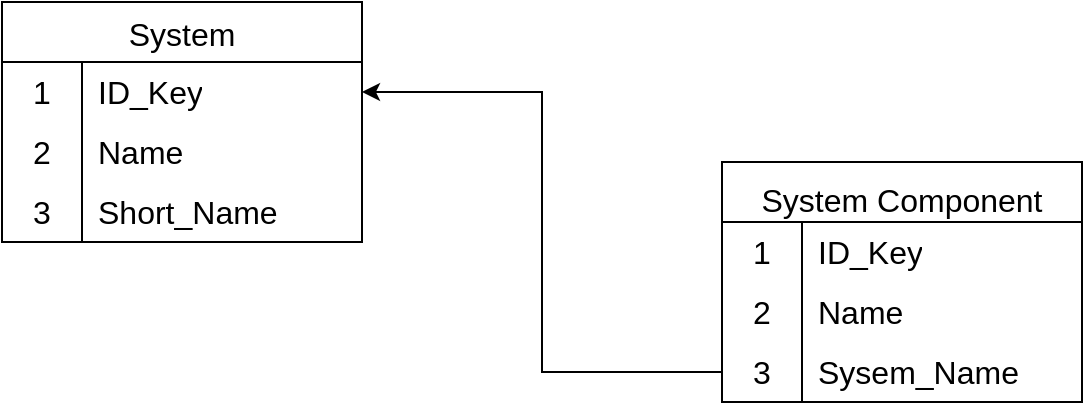 <mxfile version="22.1.21" type="github" pages="3">
  <diagram name="APM Data Model" id="wIgsD3s_dXo_fWHhwunz">
    <mxGraphModel dx="2394" dy="1194" grid="1" gridSize="10" guides="1" tooltips="1" connect="1" arrows="1" fold="1" page="1" pageScale="1" pageWidth="850" pageHeight="1100" math="0" shadow="0">
      <root>
        <mxCell id="0" />
        <mxCell id="1" parent="0" />
        <mxCell id="Kb_-I6i97O1Ipm1srteE-1" value="System" style="shape=table;startSize=30;container=1;collapsible=0;childLayout=tableLayout;fixedRows=1;rowLines=0;fontStyle=0;strokeColor=default;fontSize=16;" vertex="1" parent="1">
          <mxGeometry x="80" y="200" width="180" height="120" as="geometry" />
        </mxCell>
        <mxCell id="Kb_-I6i97O1Ipm1srteE-2" value="" style="shape=tableRow;horizontal=0;startSize=0;swimlaneHead=0;swimlaneBody=0;top=0;left=0;bottom=0;right=0;collapsible=0;dropTarget=0;fillColor=none;points=[[0,0.5],[1,0.5]];portConstraint=eastwest;strokeColor=inherit;fontSize=16;" vertex="1" parent="Kb_-I6i97O1Ipm1srteE-1">
          <mxGeometry y="30" width="180" height="30" as="geometry" />
        </mxCell>
        <mxCell id="Kb_-I6i97O1Ipm1srteE-3" value="1" style="shape=partialRectangle;html=1;whiteSpace=wrap;connectable=0;fillColor=none;top=0;left=0;bottom=0;right=0;overflow=hidden;pointerEvents=1;strokeColor=inherit;fontSize=16;" vertex="1" parent="Kb_-I6i97O1Ipm1srteE-2">
          <mxGeometry width="40" height="30" as="geometry">
            <mxRectangle width="40" height="30" as="alternateBounds" />
          </mxGeometry>
        </mxCell>
        <mxCell id="Kb_-I6i97O1Ipm1srteE-4" value="ID_Key" style="shape=partialRectangle;html=1;whiteSpace=wrap;connectable=0;fillColor=none;top=0;left=0;bottom=0;right=0;align=left;spacingLeft=6;overflow=hidden;strokeColor=inherit;fontSize=16;" vertex="1" parent="Kb_-I6i97O1Ipm1srteE-2">
          <mxGeometry x="40" width="140" height="30" as="geometry">
            <mxRectangle width="140" height="30" as="alternateBounds" />
          </mxGeometry>
        </mxCell>
        <mxCell id="Kb_-I6i97O1Ipm1srteE-5" value="" style="shape=tableRow;horizontal=0;startSize=0;swimlaneHead=0;swimlaneBody=0;top=0;left=0;bottom=0;right=0;collapsible=0;dropTarget=0;fillColor=none;points=[[0,0.5],[1,0.5]];portConstraint=eastwest;strokeColor=inherit;fontSize=16;" vertex="1" parent="Kb_-I6i97O1Ipm1srteE-1">
          <mxGeometry y="60" width="180" height="30" as="geometry" />
        </mxCell>
        <mxCell id="Kb_-I6i97O1Ipm1srteE-6" value="2" style="shape=partialRectangle;html=1;whiteSpace=wrap;connectable=0;fillColor=none;top=0;left=0;bottom=0;right=0;overflow=hidden;strokeColor=inherit;fontSize=16;" vertex="1" parent="Kb_-I6i97O1Ipm1srteE-5">
          <mxGeometry width="40" height="30" as="geometry">
            <mxRectangle width="40" height="30" as="alternateBounds" />
          </mxGeometry>
        </mxCell>
        <mxCell id="Kb_-I6i97O1Ipm1srteE-7" value="Name" style="shape=partialRectangle;html=1;whiteSpace=wrap;connectable=0;fillColor=none;top=0;left=0;bottom=0;right=0;align=left;spacingLeft=6;overflow=hidden;strokeColor=inherit;fontSize=16;" vertex="1" parent="Kb_-I6i97O1Ipm1srteE-5">
          <mxGeometry x="40" width="140" height="30" as="geometry">
            <mxRectangle width="140" height="30" as="alternateBounds" />
          </mxGeometry>
        </mxCell>
        <mxCell id="Kb_-I6i97O1Ipm1srteE-8" value="" style="shape=tableRow;horizontal=0;startSize=0;swimlaneHead=0;swimlaneBody=0;top=0;left=0;bottom=0;right=0;collapsible=0;dropTarget=0;fillColor=none;points=[[0,0.5],[1,0.5]];portConstraint=eastwest;strokeColor=inherit;fontSize=16;" vertex="1" parent="Kb_-I6i97O1Ipm1srteE-1">
          <mxGeometry y="90" width="180" height="30" as="geometry" />
        </mxCell>
        <mxCell id="Kb_-I6i97O1Ipm1srteE-9" value="3" style="shape=partialRectangle;html=1;whiteSpace=wrap;connectable=0;fillColor=none;top=0;left=0;bottom=0;right=0;overflow=hidden;strokeColor=inherit;fontSize=16;" vertex="1" parent="Kb_-I6i97O1Ipm1srteE-8">
          <mxGeometry width="40" height="30" as="geometry">
            <mxRectangle width="40" height="30" as="alternateBounds" />
          </mxGeometry>
        </mxCell>
        <mxCell id="Kb_-I6i97O1Ipm1srteE-10" value="Short_Name" style="shape=partialRectangle;html=1;whiteSpace=wrap;connectable=0;fillColor=none;top=0;left=0;bottom=0;right=0;align=left;spacingLeft=6;overflow=hidden;strokeColor=inherit;fontSize=16;" vertex="1" parent="Kb_-I6i97O1Ipm1srteE-8">
          <mxGeometry x="40" width="140" height="30" as="geometry">
            <mxRectangle width="140" height="30" as="alternateBounds" />
          </mxGeometry>
        </mxCell>
        <mxCell id="Kb_-I6i97O1Ipm1srteE-11" value="System Component" style="shape=table;startSize=30;container=1;collapsible=0;childLayout=tableLayout;fixedRows=1;rowLines=0;fontStyle=0;strokeColor=default;fontSize=16;verticalAlign=bottom;" vertex="1" parent="1">
          <mxGeometry x="440" y="280" width="180" height="120" as="geometry" />
        </mxCell>
        <mxCell id="Kb_-I6i97O1Ipm1srteE-12" value="" style="shape=tableRow;horizontal=0;startSize=0;swimlaneHead=0;swimlaneBody=0;top=0;left=0;bottom=0;right=0;collapsible=0;dropTarget=0;fillColor=none;points=[[0,0.5],[1,0.5]];portConstraint=eastwest;strokeColor=inherit;fontSize=16;" vertex="1" parent="Kb_-I6i97O1Ipm1srteE-11">
          <mxGeometry y="30" width="180" height="30" as="geometry" />
        </mxCell>
        <mxCell id="Kb_-I6i97O1Ipm1srteE-13" value="1" style="shape=partialRectangle;html=1;whiteSpace=wrap;connectable=0;fillColor=none;top=0;left=0;bottom=0;right=0;overflow=hidden;pointerEvents=1;strokeColor=inherit;fontSize=16;" vertex="1" parent="Kb_-I6i97O1Ipm1srteE-12">
          <mxGeometry width="40" height="30" as="geometry">
            <mxRectangle width="40" height="30" as="alternateBounds" />
          </mxGeometry>
        </mxCell>
        <mxCell id="Kb_-I6i97O1Ipm1srteE-14" value="ID_Key" style="shape=partialRectangle;html=1;whiteSpace=wrap;connectable=0;fillColor=none;top=0;left=0;bottom=0;right=0;align=left;spacingLeft=6;overflow=hidden;strokeColor=inherit;fontSize=16;" vertex="1" parent="Kb_-I6i97O1Ipm1srteE-12">
          <mxGeometry x="40" width="140" height="30" as="geometry">
            <mxRectangle width="140" height="30" as="alternateBounds" />
          </mxGeometry>
        </mxCell>
        <mxCell id="Kb_-I6i97O1Ipm1srteE-15" value="" style="shape=tableRow;horizontal=0;startSize=0;swimlaneHead=0;swimlaneBody=0;top=0;left=0;bottom=0;right=0;collapsible=0;dropTarget=0;fillColor=none;points=[[0,0.5],[1,0.5]];portConstraint=eastwest;strokeColor=inherit;fontSize=16;" vertex="1" parent="Kb_-I6i97O1Ipm1srteE-11">
          <mxGeometry y="60" width="180" height="30" as="geometry" />
        </mxCell>
        <mxCell id="Kb_-I6i97O1Ipm1srteE-16" value="2" style="shape=partialRectangle;html=1;whiteSpace=wrap;connectable=0;fillColor=none;top=0;left=0;bottom=0;right=0;overflow=hidden;strokeColor=inherit;fontSize=16;" vertex="1" parent="Kb_-I6i97O1Ipm1srteE-15">
          <mxGeometry width="40" height="30" as="geometry">
            <mxRectangle width="40" height="30" as="alternateBounds" />
          </mxGeometry>
        </mxCell>
        <mxCell id="Kb_-I6i97O1Ipm1srteE-17" value="Name" style="shape=partialRectangle;html=1;whiteSpace=wrap;connectable=0;fillColor=none;top=0;left=0;bottom=0;right=0;align=left;spacingLeft=6;overflow=hidden;strokeColor=inherit;fontSize=16;" vertex="1" parent="Kb_-I6i97O1Ipm1srteE-15">
          <mxGeometry x="40" width="140" height="30" as="geometry">
            <mxRectangle width="140" height="30" as="alternateBounds" />
          </mxGeometry>
        </mxCell>
        <mxCell id="Kb_-I6i97O1Ipm1srteE-18" value="" style="shape=tableRow;horizontal=0;startSize=0;swimlaneHead=0;swimlaneBody=0;top=0;left=0;bottom=0;right=0;collapsible=0;dropTarget=0;fillColor=none;points=[[0,0.5],[1,0.5]];portConstraint=eastwest;strokeColor=inherit;fontSize=16;" vertex="1" parent="Kb_-I6i97O1Ipm1srteE-11">
          <mxGeometry y="90" width="180" height="30" as="geometry" />
        </mxCell>
        <mxCell id="Kb_-I6i97O1Ipm1srteE-19" value="3" style="shape=partialRectangle;html=1;whiteSpace=wrap;connectable=0;fillColor=none;top=0;left=0;bottom=0;right=0;overflow=hidden;strokeColor=inherit;fontSize=16;" vertex="1" parent="Kb_-I6i97O1Ipm1srteE-18">
          <mxGeometry width="40" height="30" as="geometry">
            <mxRectangle width="40" height="30" as="alternateBounds" />
          </mxGeometry>
        </mxCell>
        <mxCell id="Kb_-I6i97O1Ipm1srteE-20" value="Sysem_Name" style="shape=partialRectangle;html=1;whiteSpace=wrap;connectable=0;fillColor=none;top=0;left=0;bottom=0;right=0;align=left;spacingLeft=6;overflow=hidden;strokeColor=inherit;fontSize=16;" vertex="1" parent="Kb_-I6i97O1Ipm1srteE-18">
          <mxGeometry x="40" width="140" height="30" as="geometry">
            <mxRectangle width="140" height="30" as="alternateBounds" />
          </mxGeometry>
        </mxCell>
        <mxCell id="Kb_-I6i97O1Ipm1srteE-21" style="edgeStyle=orthogonalEdgeStyle;rounded=0;orthogonalLoop=1;jettySize=auto;html=1;exitX=0;exitY=0.5;exitDx=0;exitDy=0;entryX=1;entryY=0.5;entryDx=0;entryDy=0;" edge="1" parent="1" source="Kb_-I6i97O1Ipm1srteE-18" target="Kb_-I6i97O1Ipm1srteE-2">
          <mxGeometry relative="1" as="geometry" />
        </mxCell>
      </root>
    </mxGraphModel>
  </diagram>
  <diagram id="uLd-RvkKNundoJZai8Hn" name="ITSM Metamodel">
    <mxGraphModel dx="2394" dy="1194" grid="1" gridSize="10" guides="1" tooltips="1" connect="1" arrows="1" fold="1" page="1" pageScale="1" pageWidth="850" pageHeight="1100" math="0" shadow="0">
      <root>
        <mxCell id="0" />
        <mxCell id="1" parent="0" />
      </root>
    </mxGraphModel>
  </diagram>
  <diagram id="Qn1l6jOzGTtqWUgBHfU9" name="Alert Data Flow">
    <mxGraphModel dx="1651" dy="823" grid="1" gridSize="10" guides="1" tooltips="1" connect="1" arrows="1" fold="1" page="1" pageScale="1" pageWidth="850" pageHeight="1100" math="0" shadow="0">
      <root>
        <mxCell id="0" />
        <mxCell id="1" parent="0" />
        <mxCell id="CmbTC3eDSq80P6prnglM-15" style="rounded=0;orthogonalLoop=1;jettySize=auto;html=1;exitX=1;exitY=0.5;exitDx=0;exitDy=0;entryX=0;entryY=0.5;entryDx=0;entryDy=0;" edge="1" parent="1" source="CmbTC3eDSq80P6prnglM-1" target="CmbTC3eDSq80P6prnglM-6">
          <mxGeometry relative="1" as="geometry" />
        </mxCell>
        <mxCell id="CmbTC3eDSq80P6prnglM-1" value="Kube Altermanager" style="rounded=0;whiteSpace=wrap;html=1;" vertex="1" parent="1">
          <mxGeometry x="40" y="350" width="120" height="60" as="geometry" />
        </mxCell>
        <mxCell id="CmbTC3eDSq80P6prnglM-16" style="rounded=0;orthogonalLoop=1;jettySize=auto;html=1;exitX=1;exitY=0.5;exitDx=0;exitDy=0;entryX=0;entryY=0.5;entryDx=0;entryDy=0;" edge="1" parent="1" source="CmbTC3eDSq80P6prnglM-2" target="CmbTC3eDSq80P6prnglM-6">
          <mxGeometry relative="1" as="geometry" />
        </mxCell>
        <mxCell id="CmbTC3eDSq80P6prnglM-2" value="Azure Monitor" style="rounded=0;whiteSpace=wrap;html=1;" vertex="1" parent="1">
          <mxGeometry x="40" y="410" width="120" height="60" as="geometry" />
        </mxCell>
        <mxCell id="CmbTC3eDSq80P6prnglM-17" style="rounded=0;orthogonalLoop=1;jettySize=auto;html=1;exitX=1;exitY=0.5;exitDx=0;exitDy=0;entryX=0;entryY=0.5;entryDx=0;entryDy=0;" edge="1" parent="1" source="CmbTC3eDSq80P6prnglM-3" target="CmbTC3eDSq80P6prnglM-6">
          <mxGeometry relative="1" as="geometry" />
        </mxCell>
        <mxCell id="CmbTC3eDSq80P6prnglM-3" value="GCP Cloud Monitoring" style="rounded=0;whiteSpace=wrap;html=1;" vertex="1" parent="1">
          <mxGeometry x="40" y="470" width="120" height="60" as="geometry" />
        </mxCell>
        <mxCell id="CmbTC3eDSq80P6prnglM-18" style="rounded=0;orthogonalLoop=1;jettySize=auto;html=1;exitX=1;exitY=0.5;exitDx=0;exitDy=0;entryX=0;entryY=0.5;entryDx=0;entryDy=0;" edge="1" parent="1" source="CmbTC3eDSq80P6prnglM-4" target="CmbTC3eDSq80P6prnglM-6">
          <mxGeometry relative="1" as="geometry" />
        </mxCell>
        <mxCell id="CmbTC3eDSq80P6prnglM-4" value="SAP&amp;nbsp; Monitoring Alerts" style="rounded=0;whiteSpace=wrap;html=1;" vertex="1" parent="1">
          <mxGeometry x="40" y="530" width="120" height="60" as="geometry" />
        </mxCell>
        <mxCell id="CmbTC3eDSq80P6prnglM-20" style="rounded=0;orthogonalLoop=1;jettySize=auto;html=1;exitX=1;exitY=0.5;exitDx=0;exitDy=0;" edge="1" parent="1" source="CmbTC3eDSq80P6prnglM-5">
          <mxGeometry relative="1" as="geometry">
            <mxPoint x="360" y="670" as="targetPoint" />
          </mxGeometry>
        </mxCell>
        <mxCell id="CmbTC3eDSq80P6prnglM-5" value="Network Monitoring Alerts" style="rounded=0;whiteSpace=wrap;html=1;" vertex="1" parent="1">
          <mxGeometry x="40" y="650" width="120" height="60" as="geometry" />
        </mxCell>
        <mxCell id="CmbTC3eDSq80P6prnglM-31" style="edgeStyle=orthogonalEdgeStyle;rounded=0;orthogonalLoop=1;jettySize=auto;html=1;exitX=1;exitY=0.5;exitDx=0;exitDy=0;" edge="1" parent="1" source="CmbTC3eDSq80P6prnglM-6" target="CmbTC3eDSq80P6prnglM-26">
          <mxGeometry relative="1" as="geometry" />
        </mxCell>
        <mxCell id="CmbTC3eDSq80P6prnglM-48" value="Create Ticket" style="edgeLabel;html=1;align=center;verticalAlign=middle;resizable=0;points=[];" vertex="1" connectable="0" parent="CmbTC3eDSq80P6prnglM-31">
          <mxGeometry x="0.117" y="-3" relative="1" as="geometry">
            <mxPoint x="-7" y="-3" as="offset" />
          </mxGeometry>
        </mxCell>
        <mxCell id="CmbTC3eDSq80P6prnglM-6" value="Alert Aggregation&lt;br&gt;&lt;br&gt;(Application Rules)" style="rounded=0;whiteSpace=wrap;html=1;" vertex="1" parent="1">
          <mxGeometry x="360" y="550" width="160" height="240" as="geometry" />
        </mxCell>
        <mxCell id="CmbTC3eDSq80P6prnglM-19" style="rounded=0;orthogonalLoop=1;jettySize=auto;html=1;exitX=1;exitY=0.5;exitDx=0;exitDy=0;entryX=0;entryY=0.5;entryDx=0;entryDy=0;" edge="1" parent="1" source="CmbTC3eDSq80P6prnglM-7" target="CmbTC3eDSq80P6prnglM-6">
          <mxGeometry relative="1" as="geometry" />
        </mxCell>
        <mxCell id="CmbTC3eDSq80P6prnglM-7" value="Network Monitoring Alerts" style="rounded=0;whiteSpace=wrap;html=1;" vertex="1" parent="1">
          <mxGeometry x="40" y="590" width="120" height="60" as="geometry" />
        </mxCell>
        <mxCell id="CmbTC3eDSq80P6prnglM-21" style="rounded=0;orthogonalLoop=1;jettySize=auto;html=1;exitX=1;exitY=0.5;exitDx=0;exitDy=0;entryX=0;entryY=0.5;entryDx=0;entryDy=0;" edge="1" parent="1" source="CmbTC3eDSq80P6prnglM-9" target="CmbTC3eDSq80P6prnglM-6">
          <mxGeometry relative="1" as="geometry" />
        </mxCell>
        <mxCell id="CmbTC3eDSq80P6prnglM-9" value="VMware Alerts" style="rounded=0;whiteSpace=wrap;html=1;" vertex="1" parent="1">
          <mxGeometry x="40" y="710" width="120" height="60" as="geometry" />
        </mxCell>
        <mxCell id="CmbTC3eDSq80P6prnglM-22" style="rounded=0;orthogonalLoop=1;jettySize=auto;html=1;exitX=1;exitY=0.5;exitDx=0;exitDy=0;entryX=0;entryY=0.5;entryDx=0;entryDy=0;" edge="1" parent="1" source="CmbTC3eDSq80P6prnglM-10" target="CmbTC3eDSq80P6prnglM-6">
          <mxGeometry relative="1" as="geometry" />
        </mxCell>
        <mxCell id="CmbTC3eDSq80P6prnglM-10" value="Custom Application Alerts" style="rounded=0;whiteSpace=wrap;html=1;" vertex="1" parent="1">
          <mxGeometry x="40" y="770" width="120" height="60" as="geometry" />
        </mxCell>
        <mxCell id="CmbTC3eDSq80P6prnglM-23" style="rounded=0;orthogonalLoop=1;jettySize=auto;html=1;exitX=1;exitY=0.5;exitDx=0;exitDy=0;entryX=0;entryY=0.5;entryDx=0;entryDy=0;" edge="1" parent="1" source="CmbTC3eDSq80P6prnglM-11" target="CmbTC3eDSq80P6prnglM-6">
          <mxGeometry relative="1" as="geometry" />
        </mxCell>
        <mxCell id="CmbTC3eDSq80P6prnglM-11" value="SIEM Alerts" style="rounded=0;whiteSpace=wrap;html=1;" vertex="1" parent="1">
          <mxGeometry x="40" y="830" width="120" height="60" as="geometry" />
        </mxCell>
        <mxCell id="CmbTC3eDSq80P6prnglM-24" style="rounded=0;orthogonalLoop=1;jettySize=auto;html=1;exitX=1;exitY=0.5;exitDx=0;exitDy=0;entryX=0;entryY=0.5;entryDx=0;entryDy=0;" edge="1" parent="1" source="CmbTC3eDSq80P6prnglM-12" target="CmbTC3eDSq80P6prnglM-6">
          <mxGeometry relative="1" as="geometry" />
        </mxCell>
        <mxCell id="CmbTC3eDSq80P6prnglM-12" value="Storage Alerts" style="rounded=0;whiteSpace=wrap;html=1;" vertex="1" parent="1">
          <mxGeometry x="40" y="890" width="120" height="60" as="geometry" />
        </mxCell>
        <mxCell id="CmbTC3eDSq80P6prnglM-25" style="rounded=0;orthogonalLoop=1;jettySize=auto;html=1;exitX=1;exitY=0.5;exitDx=0;exitDy=0;entryX=0;entryY=0.5;entryDx=0;entryDy=0;" edge="1" parent="1" source="CmbTC3eDSq80P6prnglM-13" target="CmbTC3eDSq80P6prnglM-6">
          <mxGeometry relative="1" as="geometry" />
        </mxCell>
        <mxCell id="CmbTC3eDSq80P6prnglM-13" value="Cost Alerts" style="rounded=0;whiteSpace=wrap;html=1;" vertex="1" parent="1">
          <mxGeometry x="40" y="950" width="120" height="60" as="geometry" />
        </mxCell>
        <mxCell id="CmbTC3eDSq80P6prnglM-37" style="rounded=0;orthogonalLoop=1;jettySize=auto;html=1;exitX=1;exitY=0.5;exitDx=0;exitDy=0;entryX=0;entryY=0.5;entryDx=0;entryDy=0;" edge="1" parent="1" source="CmbTC3eDSq80P6prnglM-26" target="CmbTC3eDSq80P6prnglM-29">
          <mxGeometry relative="1" as="geometry" />
        </mxCell>
        <mxCell id="CmbTC3eDSq80P6prnglM-39" value="Critical and High" style="edgeLabel;html=1;align=center;verticalAlign=middle;resizable=0;points=[];" vertex="1" connectable="0" parent="CmbTC3eDSq80P6prnglM-37">
          <mxGeometry x="-0.194" y="-1" relative="1" as="geometry">
            <mxPoint x="19" y="-15" as="offset" />
          </mxGeometry>
        </mxCell>
        <mxCell id="CmbTC3eDSq80P6prnglM-38" style="rounded=0;orthogonalLoop=1;jettySize=auto;html=1;exitX=1;exitY=0.5;exitDx=0;exitDy=0;entryX=0;entryY=0.5;entryDx=0;entryDy=0;" edge="1" parent="1" source="CmbTC3eDSq80P6prnglM-26" target="CmbTC3eDSq80P6prnglM-30">
          <mxGeometry relative="1" as="geometry" />
        </mxCell>
        <mxCell id="CmbTC3eDSq80P6prnglM-40" value="Medium" style="edgeLabel;html=1;align=center;verticalAlign=middle;resizable=0;points=[];" vertex="1" connectable="0" parent="CmbTC3eDSq80P6prnglM-38">
          <mxGeometry x="-0.138" y="2" relative="1" as="geometry">
            <mxPoint x="13" y="9" as="offset" />
          </mxGeometry>
        </mxCell>
        <mxCell id="CmbTC3eDSq80P6prnglM-26" value="ServiceNow" style="rounded=0;whiteSpace=wrap;html=1;" vertex="1" parent="1">
          <mxGeometry x="640" y="640" width="120" height="60" as="geometry" />
        </mxCell>
        <mxCell id="CmbTC3eDSq80P6prnglM-28" value="APM CMDB" style="shape=cylinder3;whiteSpace=wrap;html=1;boundedLbl=1;backgroundOutline=1;size=15;align=center;" vertex="1" parent="1">
          <mxGeometry x="670" y="780" width="60" height="80" as="geometry" />
        </mxCell>
        <mxCell id="CmbTC3eDSq80P6prnglM-50" style="edgeStyle=orthogonalEdgeStyle;rounded=0;orthogonalLoop=1;jettySize=auto;html=1;exitX=1;exitY=0.5;exitDx=0;exitDy=0;entryX=0;entryY=0.5;entryDx=0;entryDy=0;" edge="1" parent="1" source="CmbTC3eDSq80P6prnglM-29" target="CmbTC3eDSq80P6prnglM-49">
          <mxGeometry relative="1" as="geometry" />
        </mxCell>
        <mxCell id="CmbTC3eDSq80P6prnglM-57" style="edgeStyle=orthogonalEdgeStyle;rounded=0;orthogonalLoop=1;jettySize=auto;html=1;exitX=0.5;exitY=0;exitDx=0;exitDy=0;entryX=0.5;entryY=1;entryDx=0;entryDy=0;" edge="1" parent="1" source="CmbTC3eDSq80P6prnglM-29" target="CmbTC3eDSq80P6prnglM-53">
          <mxGeometry relative="1" as="geometry" />
        </mxCell>
        <mxCell id="CmbTC3eDSq80P6prnglM-58" value="Manage Escalation" style="edgeLabel;html=1;align=center;verticalAlign=middle;resizable=0;points=[];" vertex="1" connectable="0" parent="CmbTC3eDSq80P6prnglM-57">
          <mxGeometry x="-0.038" y="2" relative="1" as="geometry">
            <mxPoint as="offset" />
          </mxGeometry>
        </mxCell>
        <mxCell id="CmbTC3eDSq80P6prnglM-29" value="Page Out" style="rounded=0;whiteSpace=wrap;html=1;" vertex="1" parent="1">
          <mxGeometry x="960" y="550" width="120" height="60" as="geometry" />
        </mxCell>
        <mxCell id="CmbTC3eDSq80P6prnglM-52" style="edgeStyle=orthogonalEdgeStyle;rounded=0;orthogonalLoop=1;jettySize=auto;html=1;exitX=1;exitY=0.5;exitDx=0;exitDy=0;" edge="1" parent="1" source="CmbTC3eDSq80P6prnglM-30" target="CmbTC3eDSq80P6prnglM-51">
          <mxGeometry relative="1" as="geometry" />
        </mxCell>
        <mxCell id="CmbTC3eDSq80P6prnglM-30" value="Email" style="rounded=0;whiteSpace=wrap;html=1;" vertex="1" parent="1">
          <mxGeometry x="960" y="740" width="120" height="60" as="geometry" />
        </mxCell>
        <mxCell id="CmbTC3eDSq80P6prnglM-33" style="rounded=0;orthogonalLoop=1;jettySize=auto;html=1;exitX=0.5;exitY=1;exitDx=0;exitDy=0;entryX=0.5;entryY=0;entryDx=0;entryDy=0;entryPerimeter=0;dashed=1;" edge="1" parent="1" source="CmbTC3eDSq80P6prnglM-26" target="CmbTC3eDSq80P6prnglM-28">
          <mxGeometry relative="1" as="geometry" />
        </mxCell>
        <mxCell id="CmbTC3eDSq80P6prnglM-41" value="SRE" style="shape=umlActor;verticalLabelPosition=bottom;verticalAlign=top;html=1;outlineConnect=0;" vertex="1" parent="1">
          <mxGeometry x="418" y="900" width="30" height="60" as="geometry" />
        </mxCell>
        <mxCell id="CmbTC3eDSq80P6prnglM-42" style="edgeStyle=orthogonalEdgeStyle;rounded=0;orthogonalLoop=1;jettySize=auto;html=1;exitX=0.5;exitY=0;exitDx=0;exitDy=0;exitPerimeter=0;entryX=0.456;entryY=1.01;entryDx=0;entryDy=0;entryPerimeter=0;" edge="1" parent="1" source="CmbTC3eDSq80P6prnglM-41" target="CmbTC3eDSq80P6prnglM-6">
          <mxGeometry relative="1" as="geometry" />
        </mxCell>
        <mxCell id="CmbTC3eDSq80P6prnglM-47" value="Monitor and Resolve" style="edgeLabel;html=1;align=center;verticalAlign=middle;resizable=0;points=[];" vertex="1" connectable="0" parent="CmbTC3eDSq80P6prnglM-42">
          <mxGeometry x="-0.08" relative="1" as="geometry">
            <mxPoint as="offset" />
          </mxGeometry>
        </mxCell>
        <mxCell id="CmbTC3eDSq80P6prnglM-49" value="Mobile and &lt;br&gt;MS Teams" style="rounded=0;whiteSpace=wrap;html=1;" vertex="1" parent="1">
          <mxGeometry x="1200" y="550" width="120" height="60" as="geometry" />
        </mxCell>
        <mxCell id="CmbTC3eDSq80P6prnglM-51" value="Outlook" style="rounded=0;whiteSpace=wrap;html=1;" vertex="1" parent="1">
          <mxGeometry x="1200" y="740" width="120" height="60" as="geometry" />
        </mxCell>
        <mxCell id="CmbTC3eDSq80P6prnglM-53" value="L1" style="rounded=0;whiteSpace=wrap;html=1;" vertex="1" parent="1">
          <mxGeometry x="960" y="450" width="120" height="20" as="geometry" />
        </mxCell>
        <mxCell id="CmbTC3eDSq80P6prnglM-54" value="L2" style="rounded=0;whiteSpace=wrap;html=1;" vertex="1" parent="1">
          <mxGeometry x="960" y="420" width="120" height="20" as="geometry" />
        </mxCell>
        <mxCell id="CmbTC3eDSq80P6prnglM-55" value="L3" style="rounded=0;whiteSpace=wrap;html=1;" vertex="1" parent="1">
          <mxGeometry x="960" y="390" width="120" height="20" as="geometry" />
        </mxCell>
        <mxCell id="CmbTC3eDSq80P6prnglM-56" value="Leadership" style="rounded=0;whiteSpace=wrap;html=1;" vertex="1" parent="1">
          <mxGeometry x="960" y="360" width="120" height="20" as="geometry" />
        </mxCell>
      </root>
    </mxGraphModel>
  </diagram>
</mxfile>
